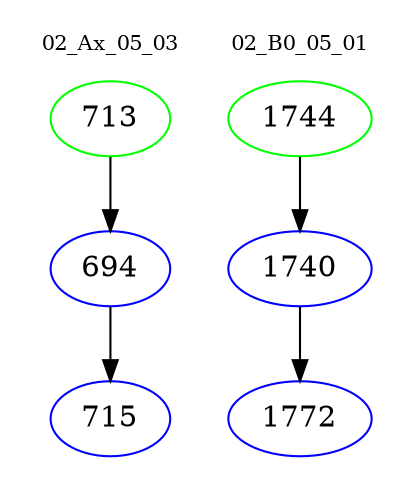 digraph{
subgraph cluster_0 {
color = white
label = "02_Ax_05_03";
fontsize=10;
T0_713 [label="713", color="green"]
T0_713 -> T0_694 [color="black"]
T0_694 [label="694", color="blue"]
T0_694 -> T0_715 [color="black"]
T0_715 [label="715", color="blue"]
}
subgraph cluster_1 {
color = white
label = "02_B0_05_01";
fontsize=10;
T1_1744 [label="1744", color="green"]
T1_1744 -> T1_1740 [color="black"]
T1_1740 [label="1740", color="blue"]
T1_1740 -> T1_1772 [color="black"]
T1_1772 [label="1772", color="blue"]
}
}
